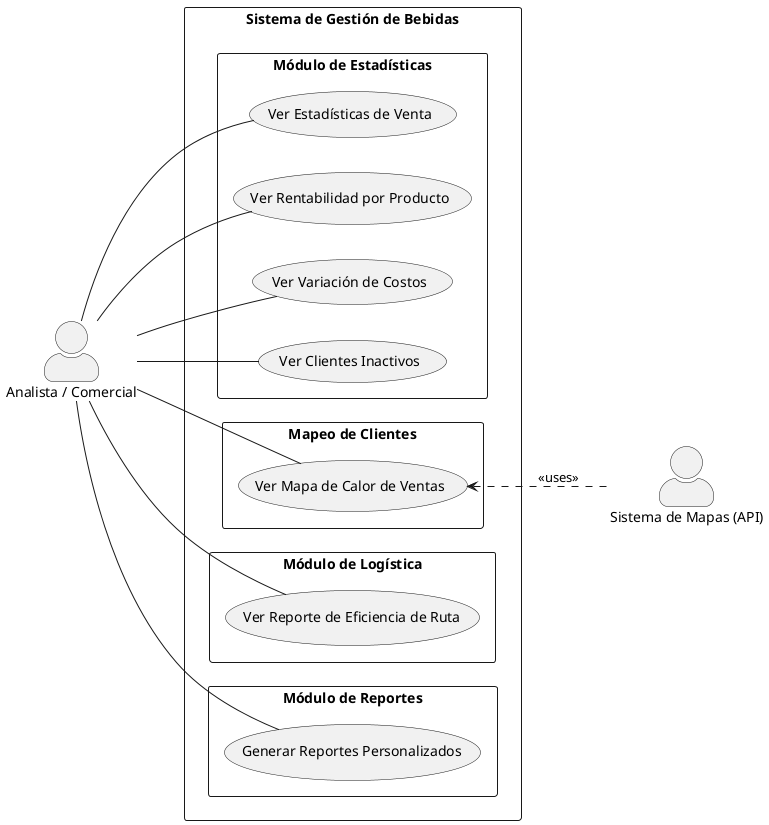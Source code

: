 @startuml
left to right direction
skinparam actorStyle awesome
skinparam packageStyle rectangle

actor "Analista / Comercial" as Analista
actor "Sistema de Mapas (API)" as Mapas

rectangle "Sistema de Gestión de Bebidas" {
    package "Módulo de Estadísticas" {
        usecase "Ver Estadísticas de Venta" as VerEstadisticas
        usecase "Ver Rentabilidad por Producto" as VerRentabilidad
        usecase "Ver Variación de Costos" as VerCostos
        usecase "Ver Clientes Inactivos" as VerInactivos
    }
    
    package "Mapeo de Clientes" {
        usecase "Ver Mapa de Calor de Ventas" as VerMapa
    }
    
    package "Módulo de Logística" {
        usecase "Ver Reporte de Eficiencia de Ruta" as VerLogistica
    }
    
    package "Módulo de Reportes" {
        usecase "Generar Reportes Personalizados" as GenerarReportes
    }
}

Analista -- VerEstadisticas
Analista -- VerRentabilidad
Analista -- VerCostos
Analista -- VerInactivos
Analista -- VerMapa
Analista -- VerLogistica
Analista -- GenerarReportes

VerMapa <.. Mapas : <<uses>>

@enduml